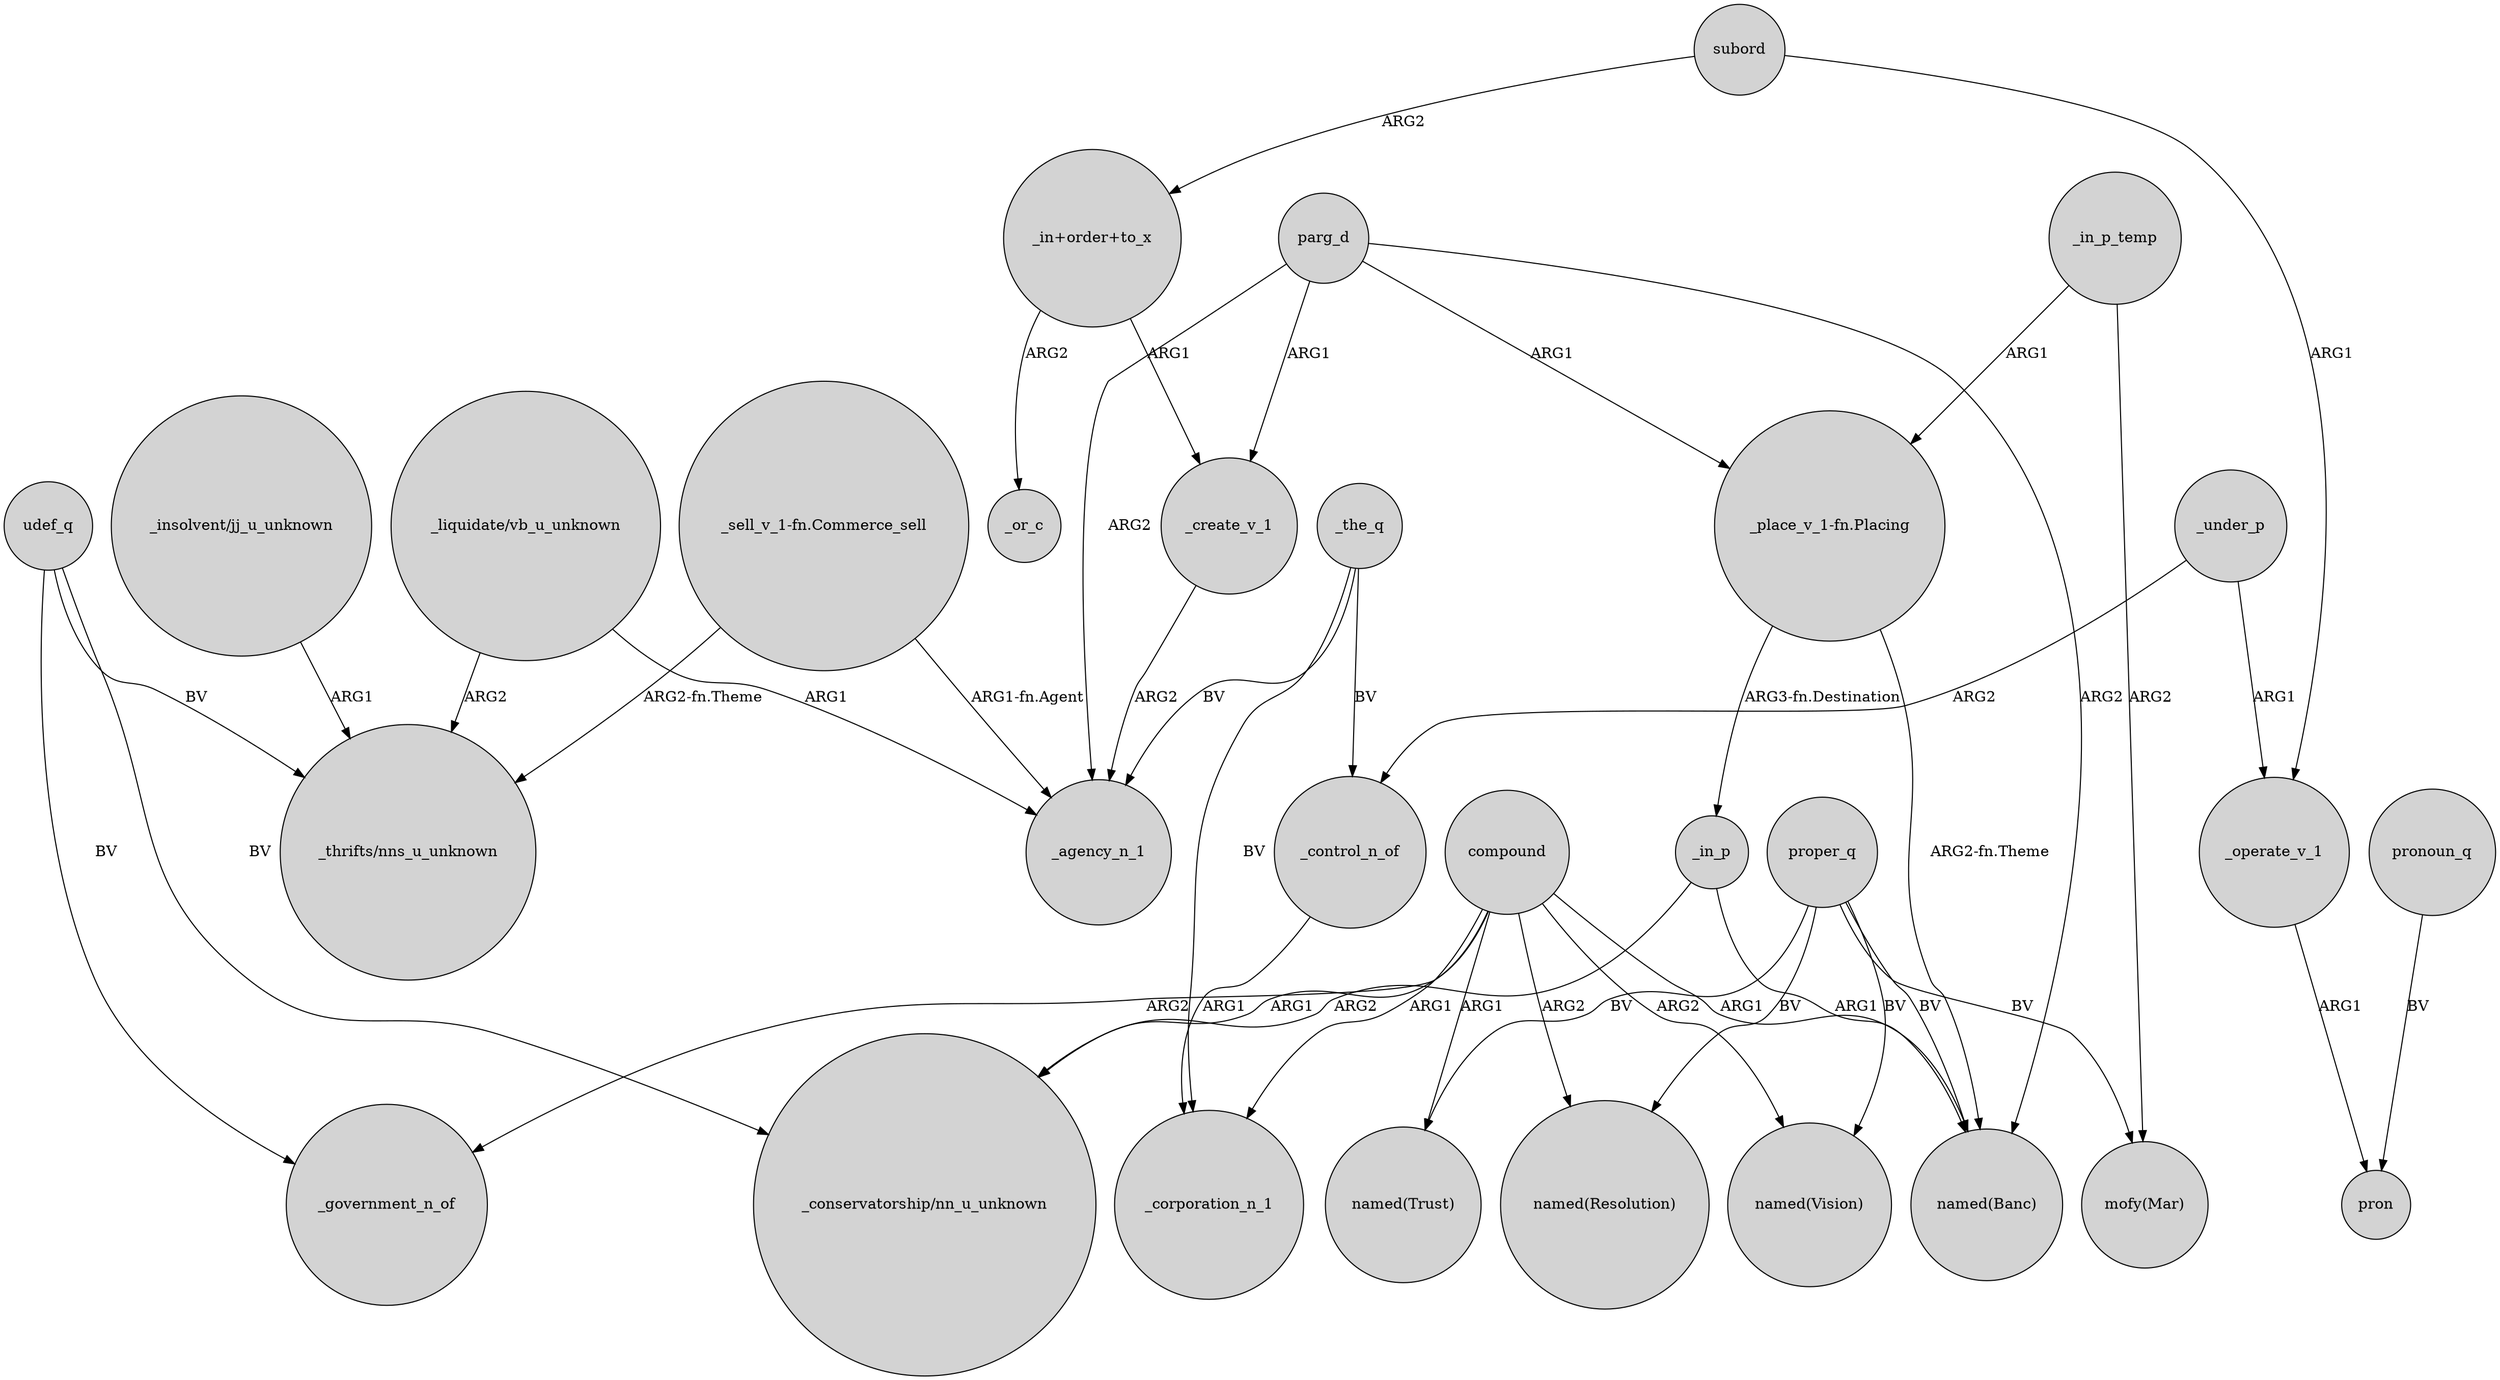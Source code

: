 digraph {
	node [shape=circle style=filled]
	parg_d -> "named(Banc)" [label=ARG2]
	_the_q -> _agency_n_1 [label=BV]
	parg_d -> "_place_v_1-fn.Placing" [label=ARG1]
	proper_q -> "named(Banc)" [label=BV]
	"_liquidate/vb_u_unknown" -> _agency_n_1 [label=ARG1]
	compound -> _government_n_of [label=ARG2]
	udef_q -> _government_n_of [label=BV]
	_the_q -> _corporation_n_1 [label=BV]
	"_in+order+to_x" -> _or_c [label=ARG2]
	udef_q -> "_thrifts/nns_u_unknown" [label=BV]
	_in_p_temp -> "_place_v_1-fn.Placing" [label=ARG1]
	parg_d -> _create_v_1 [label=ARG1]
	_the_q -> _control_n_of [label=BV]
	_under_p -> _operate_v_1 [label=ARG1]
	proper_q -> "named(Vision)" [label=BV]
	_operate_v_1 -> pron [label=ARG1]
	compound -> "named(Trust)" [label=ARG1]
	"_sell_v_1-fn.Commerce_sell" -> "_thrifts/nns_u_unknown" [label="ARG2-fn.Theme"]
	"_place_v_1-fn.Placing" -> "named(Banc)" [label="ARG2-fn.Theme"]
	_in_p_temp -> "mofy(Mar)" [label=ARG2]
	_control_n_of -> _corporation_n_1 [label=ARG1]
	compound -> "named(Vision)" [label=ARG2]
	_in_p -> "_conservatorship/nn_u_unknown" [label=ARG2]
	parg_d -> _agency_n_1 [label=ARG2]
	_in_p -> "named(Banc)" [label=ARG1]
	compound -> "_conservatorship/nn_u_unknown" [label=ARG1]
	_create_v_1 -> _agency_n_1 [label=ARG2]
	"_liquidate/vb_u_unknown" -> "_thrifts/nns_u_unknown" [label=ARG2]
	udef_q -> "_conservatorship/nn_u_unknown" [label=BV]
	pronoun_q -> pron [label=BV]
	"_in+order+to_x" -> _create_v_1 [label=ARG1]
	"_place_v_1-fn.Placing" -> _in_p [label="ARG3-fn.Destination"]
	proper_q -> "named(Trust)" [label=BV]
	compound -> _corporation_n_1 [label=ARG1]
	subord -> _operate_v_1 [label=ARG1]
	_under_p -> _control_n_of [label=ARG2]
	proper_q -> "named(Resolution)" [label=BV]
	"_insolvent/jj_u_unknown" -> "_thrifts/nns_u_unknown" [label=ARG1]
	proper_q -> "mofy(Mar)" [label=BV]
	"_sell_v_1-fn.Commerce_sell" -> _agency_n_1 [label="ARG1-fn.Agent"]
	compound -> "named(Banc)" [label=ARG1]
	subord -> "_in+order+to_x" [label=ARG2]
	compound -> "named(Resolution)" [label=ARG2]
}
